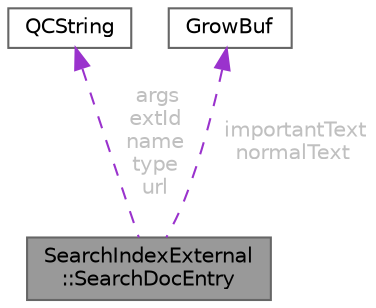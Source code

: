 digraph "SearchIndexExternal::SearchDocEntry"
{
 // INTERACTIVE_SVG=YES
 // LATEX_PDF_SIZE
  bgcolor="transparent";
  edge [fontname=Helvetica,fontsize=10,labelfontname=Helvetica,labelfontsize=10];
  node [fontname=Helvetica,fontsize=10,shape=box,height=0.2,width=0.4];
  Node1 [label="SearchIndexExternal\l::SearchDocEntry",height=0.2,width=0.4,color="gray40", fillcolor="grey60", style="filled", fontcolor="black",tooltip=" "];
  Node2 -> Node1 [dir="back",color="darkorchid3",style="dashed",label=" args\nextId\nname\ntype\nurl",fontcolor="grey" ];
  Node2 [label="QCString",height=0.2,width=0.4,color="gray40", fillcolor="white", style="filled",URL="$d9/d45/class_q_c_string.html",tooltip="This is an alternative implementation of QCString."];
  Node3 -> Node1 [dir="back",color="darkorchid3",style="dashed",label=" importantText\nnormalText",fontcolor="grey" ];
  Node3 [label="GrowBuf",height=0.2,width=0.4,color="gray40", fillcolor="white", style="filled",URL="$d8/d33/class_grow_buf.html",tooltip="Class representing a string buffer optimised for growing."];
}
